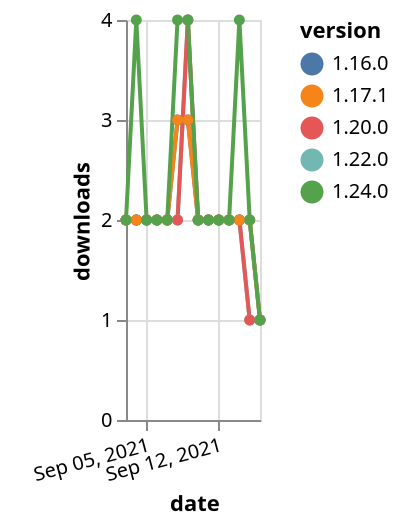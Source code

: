 {"$schema": "https://vega.github.io/schema/vega-lite/v5.json", "description": "A simple bar chart with embedded data.", "data": {"values": [{"date": "2021-09-03", "total": 992, "delta": 2, "version": "1.22.0"}, {"date": "2021-09-04", "total": 994, "delta": 2, "version": "1.22.0"}, {"date": "2021-09-05", "total": 996, "delta": 2, "version": "1.22.0"}, {"date": "2021-09-06", "total": 998, "delta": 2, "version": "1.22.0"}, {"date": "2021-09-07", "total": 1000, "delta": 2, "version": "1.22.0"}, {"date": "2021-09-08", "total": 1002, "delta": 2, "version": "1.22.0"}, {"date": "2021-09-09", "total": 1006, "delta": 4, "version": "1.22.0"}, {"date": "2021-09-10", "total": 1008, "delta": 2, "version": "1.22.0"}, {"date": "2021-09-11", "total": 1010, "delta": 2, "version": "1.22.0"}, {"date": "2021-09-12", "total": 1012, "delta": 2, "version": "1.22.0"}, {"date": "2021-09-13", "total": 1014, "delta": 2, "version": "1.22.0"}, {"date": "2021-09-14", "total": 1016, "delta": 2, "version": "1.22.0"}, {"date": "2021-09-15", "total": 1017, "delta": 1, "version": "1.22.0"}, {"date": "2021-09-16", "total": 1018, "delta": 1, "version": "1.22.0"}, {"date": "2021-09-03", "total": 1462, "delta": 2, "version": "1.20.0"}, {"date": "2021-09-04", "total": 1464, "delta": 2, "version": "1.20.0"}, {"date": "2021-09-05", "total": 1466, "delta": 2, "version": "1.20.0"}, {"date": "2021-09-06", "total": 1468, "delta": 2, "version": "1.20.0"}, {"date": "2021-09-07", "total": 1470, "delta": 2, "version": "1.20.0"}, {"date": "2021-09-08", "total": 1472, "delta": 2, "version": "1.20.0"}, {"date": "2021-09-09", "total": 1476, "delta": 4, "version": "1.20.0"}, {"date": "2021-09-10", "total": 1478, "delta": 2, "version": "1.20.0"}, {"date": "2021-09-11", "total": 1480, "delta": 2, "version": "1.20.0"}, {"date": "2021-09-12", "total": 1482, "delta": 2, "version": "1.20.0"}, {"date": "2021-09-13", "total": 1484, "delta": 2, "version": "1.20.0"}, {"date": "2021-09-14", "total": 1486, "delta": 2, "version": "1.20.0"}, {"date": "2021-09-15", "total": 1487, "delta": 1, "version": "1.20.0"}, {"date": "2021-09-16", "total": 1488, "delta": 1, "version": "1.20.0"}, {"date": "2021-09-03", "total": 2029, "delta": 2, "version": "1.16.0"}, {"date": "2021-09-04", "total": 2031, "delta": 2, "version": "1.16.0"}, {"date": "2021-09-05", "total": 2033, "delta": 2, "version": "1.16.0"}, {"date": "2021-09-06", "total": 2035, "delta": 2, "version": "1.16.0"}, {"date": "2021-09-07", "total": 2037, "delta": 2, "version": "1.16.0"}, {"date": "2021-09-08", "total": 2040, "delta": 3, "version": "1.16.0"}, {"date": "2021-09-09", "total": 2043, "delta": 3, "version": "1.16.0"}, {"date": "2021-09-10", "total": 2045, "delta": 2, "version": "1.16.0"}, {"date": "2021-09-11", "total": 2047, "delta": 2, "version": "1.16.0"}, {"date": "2021-09-12", "total": 2049, "delta": 2, "version": "1.16.0"}, {"date": "2021-09-13", "total": 2051, "delta": 2, "version": "1.16.0"}, {"date": "2021-09-14", "total": 2053, "delta": 2, "version": "1.16.0"}, {"date": "2021-09-15", "total": 2055, "delta": 2, "version": "1.16.0"}, {"date": "2021-09-16", "total": 2056, "delta": 1, "version": "1.16.0"}, {"date": "2021-09-03", "total": 1624, "delta": 2, "version": "1.17.1"}, {"date": "2021-09-04", "total": 1626, "delta": 2, "version": "1.17.1"}, {"date": "2021-09-05", "total": 1628, "delta": 2, "version": "1.17.1"}, {"date": "2021-09-06", "total": 1630, "delta": 2, "version": "1.17.1"}, {"date": "2021-09-07", "total": 1632, "delta": 2, "version": "1.17.1"}, {"date": "2021-09-08", "total": 1635, "delta": 3, "version": "1.17.1"}, {"date": "2021-09-09", "total": 1638, "delta": 3, "version": "1.17.1"}, {"date": "2021-09-10", "total": 1640, "delta": 2, "version": "1.17.1"}, {"date": "2021-09-11", "total": 1642, "delta": 2, "version": "1.17.1"}, {"date": "2021-09-12", "total": 1644, "delta": 2, "version": "1.17.1"}, {"date": "2021-09-13", "total": 1646, "delta": 2, "version": "1.17.1"}, {"date": "2021-09-14", "total": 1648, "delta": 2, "version": "1.17.1"}, {"date": "2021-09-15", "total": 1650, "delta": 2, "version": "1.17.1"}, {"date": "2021-09-16", "total": 1651, "delta": 1, "version": "1.17.1"}, {"date": "2021-09-03", "total": 701, "delta": 2, "version": "1.24.0"}, {"date": "2021-09-04", "total": 705, "delta": 4, "version": "1.24.0"}, {"date": "2021-09-05", "total": 707, "delta": 2, "version": "1.24.0"}, {"date": "2021-09-06", "total": 709, "delta": 2, "version": "1.24.0"}, {"date": "2021-09-07", "total": 711, "delta": 2, "version": "1.24.0"}, {"date": "2021-09-08", "total": 715, "delta": 4, "version": "1.24.0"}, {"date": "2021-09-09", "total": 719, "delta": 4, "version": "1.24.0"}, {"date": "2021-09-10", "total": 721, "delta": 2, "version": "1.24.0"}, {"date": "2021-09-11", "total": 723, "delta": 2, "version": "1.24.0"}, {"date": "2021-09-12", "total": 725, "delta": 2, "version": "1.24.0"}, {"date": "2021-09-13", "total": 727, "delta": 2, "version": "1.24.0"}, {"date": "2021-09-14", "total": 731, "delta": 4, "version": "1.24.0"}, {"date": "2021-09-15", "total": 733, "delta": 2, "version": "1.24.0"}, {"date": "2021-09-16", "total": 734, "delta": 1, "version": "1.24.0"}]}, "width": "container", "mark": {"type": "line", "point": {"filled": true}}, "encoding": {"x": {"field": "date", "type": "temporal", "timeUnit": "yearmonthdate", "title": "date", "axis": {"labelAngle": -15}}, "y": {"field": "delta", "type": "quantitative", "title": "downloads"}, "color": {"field": "version", "type": "nominal"}, "tooltip": {"field": "delta"}}}